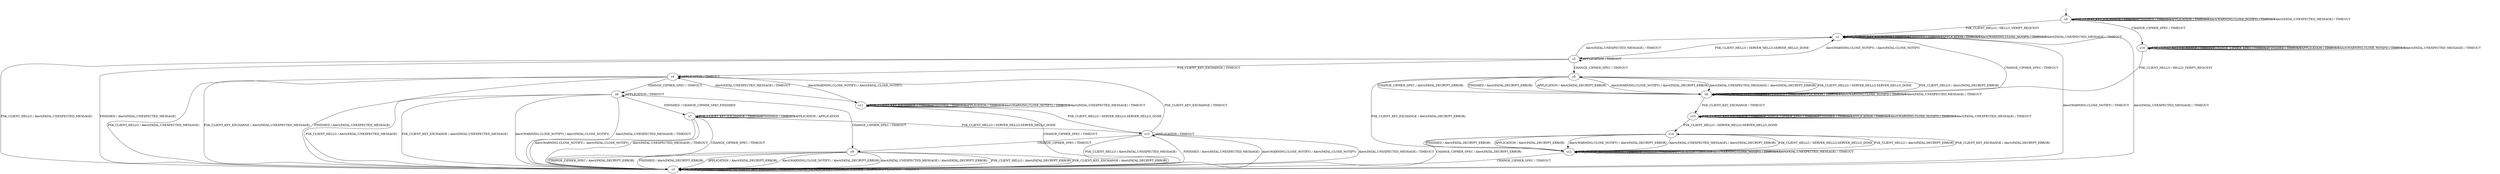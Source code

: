 digraph h4 {
s0 [label="s0"];
s1 [label="s1"];
s2 [label="s2"];
s3 [label="s3"];
s4 [label="s4"];
s5 [label="s5"];
s6 [label="s6"];
s7 [label="s7"];
s8 [label="s8"];
s9 [label="s9"];
s10 [label="s10"];
s11 [label="s11"];
s12 [label="s12"];
s13 [label="s13"];
s14 [label="s14"];
s15 [label="s15"];
s0 -> s1 [label="PSK_CLIENT_HELLO / HELLO_VERIFY_REQUEST"];
s0 -> s0 [label="PSK_CLIENT_KEY_EXCHANGE / TIMEOUT"];
s0 -> s10 [label="CHANGE_CIPHER_SPEC / TIMEOUT"];
s0 -> s0 [label="FINISHED / TIMEOUT"];
s0 -> s0 [label="APPLICATION / TIMEOUT"];
s0 -> s0 [label="Alert(WARNING,CLOSE_NOTIFY) / TIMEOUT"];
s0 -> s0 [label="Alert(FATAL,UNEXPECTED_MESSAGE) / TIMEOUT"];
s1 -> s2 [label="PSK_CLIENT_HELLO / SERVER_HELLO,SERVER_HELLO_DONE"];
s1 -> s1 [label="PSK_CLIENT_KEY_EXCHANGE / TIMEOUT"];
s1 -> s8 [label="CHANGE_CIPHER_SPEC / TIMEOUT"];
s1 -> s1 [label="FINISHED / TIMEOUT"];
s1 -> s1 [label="APPLICATION / TIMEOUT"];
s1 -> s1 [label="Alert(WARNING,CLOSE_NOTIFY) / TIMEOUT"];
s1 -> s1 [label="Alert(FATAL,UNEXPECTED_MESSAGE) / TIMEOUT"];
s2 -> s3 [label="PSK_CLIENT_HELLO / Alert(FATAL,UNEXPECTED_MESSAGE)"];
s2 -> s4 [label="PSK_CLIENT_KEY_EXCHANGE / TIMEOUT"];
s2 -> s5 [label="CHANGE_CIPHER_SPEC / TIMEOUT"];
s2 -> s3 [label="FINISHED / Alert(FATAL,UNEXPECTED_MESSAGE)"];
s2 -> s2 [label="APPLICATION / TIMEOUT"];
s2 -> s1 [label="Alert(WARNING,CLOSE_NOTIFY) / Alert(FATAL,CLOSE_NOTIFY)"];
s2 -> s1 [label="Alert(FATAL,UNEXPECTED_MESSAGE) / TIMEOUT"];
s3 -> s3 [label="PSK_CLIENT_HELLO / TIMEOUT"];
s3 -> s3 [label="PSK_CLIENT_KEY_EXCHANGE / TIMEOUT"];
s3 -> s3 [label="CHANGE_CIPHER_SPEC / TIMEOUT"];
s3 -> s3 [label="FINISHED / TIMEOUT"];
s3 -> s3 [label="APPLICATION / TIMEOUT"];
s3 -> s1 [label="Alert(WARNING,CLOSE_NOTIFY) / TIMEOUT"];
s3 -> s1 [label="Alert(FATAL,UNEXPECTED_MESSAGE) / TIMEOUT"];
s4 -> s3 [label="PSK_CLIENT_HELLO / Alert(FATAL,UNEXPECTED_MESSAGE)"];
s4 -> s3 [label="PSK_CLIENT_KEY_EXCHANGE / Alert(FATAL,UNEXPECTED_MESSAGE)"];
s4 -> s6 [label="CHANGE_CIPHER_SPEC / TIMEOUT"];
s4 -> s3 [label="FINISHED / Alert(FATAL,UNEXPECTED_MESSAGE)"];
s4 -> s4 [label="APPLICATION / TIMEOUT"];
s4 -> s11 [label="Alert(WARNING,CLOSE_NOTIFY) / Alert(FATAL,CLOSE_NOTIFY)"];
s4 -> s11 [label="Alert(FATAL,UNEXPECTED_MESSAGE) / TIMEOUT"];
s5 -> s8 [label="PSK_CLIENT_HELLO / Alert(FATAL,DECRYPT_ERROR)"];
s5 -> s12 [label="PSK_CLIENT_KEY_EXCHANGE / Alert(FATAL,DECRYPT_ERROR)"];
s5 -> s8 [label="CHANGE_CIPHER_SPEC / Alert(FATAL,DECRYPT_ERROR)"];
s5 -> s8 [label="FINISHED / Alert(FATAL,DECRYPT_ERROR)"];
s5 -> s8 [label="APPLICATION / Alert(FATAL,DECRYPT_ERROR)"];
s5 -> s8 [label="Alert(WARNING,CLOSE_NOTIFY) / Alert(FATAL,DECRYPT_ERROR)"];
s5 -> s8 [label="Alert(FATAL,UNEXPECTED_MESSAGE) / Alert(FATAL,DECRYPT_ERROR)"];
s6 -> s3 [label="PSK_CLIENT_HELLO / Alert(FATAL,UNEXPECTED_MESSAGE)"];
s6 -> s3 [label="PSK_CLIENT_KEY_EXCHANGE / Alert(FATAL,UNEXPECTED_MESSAGE)"];
s6 -> s9 [label="CHANGE_CIPHER_SPEC / TIMEOUT"];
s6 -> s7 [label="FINISHED / CHANGE_CIPHER_SPEC,FINISHED"];
s6 -> s6 [label="APPLICATION / TIMEOUT"];
s6 -> s3 [label="Alert(WARNING,CLOSE_NOTIFY) / Alert(FATAL,CLOSE_NOTIFY)"];
s6 -> s3 [label="Alert(FATAL,UNEXPECTED_MESSAGE) / TIMEOUT"];
s7 -> s13 [label="PSK_CLIENT_HELLO / SERVER_HELLO,SERVER_HELLO_DONE"];
s7 -> s7 [label="PSK_CLIENT_KEY_EXCHANGE / TIMEOUT"];
s7 -> s3 [label="CHANGE_CIPHER_SPEC / TIMEOUT"];
s7 -> s7 [label="FINISHED / TIMEOUT"];
s7 -> s7 [label="APPLICATION / APPLICATION"];
s7 -> s3 [label="Alert(WARNING,CLOSE_NOTIFY) / Alert(FATAL,CLOSE_NOTIFY)"];
s7 -> s3 [label="Alert(FATAL,UNEXPECTED_MESSAGE) / TIMEOUT"];
s8 -> s5 [label="PSK_CLIENT_HELLO / SERVER_HELLO,SERVER_HELLO_DONE"];
s8 -> s15 [label="PSK_CLIENT_KEY_EXCHANGE / TIMEOUT"];
s8 -> s8 [label="CHANGE_CIPHER_SPEC / TIMEOUT"];
s8 -> s8 [label="FINISHED / TIMEOUT"];
s8 -> s8 [label="APPLICATION / TIMEOUT"];
s8 -> s8 [label="Alert(WARNING,CLOSE_NOTIFY) / TIMEOUT"];
s8 -> s8 [label="Alert(FATAL,UNEXPECTED_MESSAGE) / TIMEOUT"];
s9 -> s3 [label="PSK_CLIENT_HELLO / Alert(FATAL,DECRYPT_ERROR)"];
s9 -> s3 [label="PSK_CLIENT_KEY_EXCHANGE / Alert(FATAL,DECRYPT_ERROR)"];
s9 -> s3 [label="CHANGE_CIPHER_SPEC / Alert(FATAL,DECRYPT_ERROR)"];
s9 -> s3 [label="FINISHED / Alert(FATAL,DECRYPT_ERROR)"];
s9 -> s3 [label="APPLICATION / Alert(FATAL,DECRYPT_ERROR)"];
s9 -> s3 [label="Alert(WARNING,CLOSE_NOTIFY) / Alert(FATAL,DECRYPT_ERROR)"];
s9 -> s3 [label="Alert(FATAL,UNEXPECTED_MESSAGE) / Alert(FATAL,DECRYPT_ERROR)"];
s10 -> s8 [label="PSK_CLIENT_HELLO / HELLO_VERIFY_REQUEST"];
s10 -> s10 [label="PSK_CLIENT_KEY_EXCHANGE / TIMEOUT"];
s10 -> s10 [label="CHANGE_CIPHER_SPEC / TIMEOUT"];
s10 -> s10 [label="FINISHED / TIMEOUT"];
s10 -> s10 [label="APPLICATION / TIMEOUT"];
s10 -> s10 [label="Alert(WARNING,CLOSE_NOTIFY) / TIMEOUT"];
s10 -> s10 [label="Alert(FATAL,UNEXPECTED_MESSAGE) / TIMEOUT"];
s11 -> s13 [label="PSK_CLIENT_HELLO / SERVER_HELLO,SERVER_HELLO_DONE"];
s11 -> s11 [label="PSK_CLIENT_KEY_EXCHANGE / TIMEOUT"];
s11 -> s3 [label="CHANGE_CIPHER_SPEC / TIMEOUT"];
s11 -> s11 [label="FINISHED / TIMEOUT"];
s11 -> s11 [label="APPLICATION / TIMEOUT"];
s11 -> s11 [label="Alert(WARNING,CLOSE_NOTIFY) / TIMEOUT"];
s11 -> s11 [label="Alert(FATAL,UNEXPECTED_MESSAGE) / TIMEOUT"];
s12 -> s14 [label="PSK_CLIENT_HELLO / SERVER_HELLO,SERVER_HELLO_DONE"];
s12 -> s12 [label="PSK_CLIENT_KEY_EXCHANGE / TIMEOUT"];
s12 -> s3 [label="CHANGE_CIPHER_SPEC / TIMEOUT"];
s12 -> s12 [label="FINISHED / TIMEOUT"];
s12 -> s12 [label="APPLICATION / TIMEOUT"];
s12 -> s12 [label="Alert(WARNING,CLOSE_NOTIFY) / TIMEOUT"];
s12 -> s12 [label="Alert(FATAL,UNEXPECTED_MESSAGE) / TIMEOUT"];
s13 -> s3 [label="PSK_CLIENT_HELLO / Alert(FATAL,UNEXPECTED_MESSAGE)"];
s13 -> s4 [label="PSK_CLIENT_KEY_EXCHANGE / TIMEOUT"];
s13 -> s9 [label="CHANGE_CIPHER_SPEC / TIMEOUT"];
s13 -> s3 [label="FINISHED / Alert(FATAL,UNEXPECTED_MESSAGE)"];
s13 -> s13 [label="APPLICATION / TIMEOUT"];
s13 -> s3 [label="Alert(WARNING,CLOSE_NOTIFY) / Alert(FATAL,CLOSE_NOTIFY)"];
s13 -> s3 [label="Alert(FATAL,UNEXPECTED_MESSAGE) / TIMEOUT"];
s14 -> s12 [label="PSK_CLIENT_HELLO / Alert(FATAL,DECRYPT_ERROR)"];
s14 -> s12 [label="PSK_CLIENT_KEY_EXCHANGE / Alert(FATAL,DECRYPT_ERROR)"];
s14 -> s3 [label="CHANGE_CIPHER_SPEC / Alert(FATAL,DECRYPT_ERROR)"];
s14 -> s12 [label="FINISHED / Alert(FATAL,DECRYPT_ERROR)"];
s14 -> s12 [label="APPLICATION / Alert(FATAL,DECRYPT_ERROR)"];
s14 -> s12 [label="Alert(WARNING,CLOSE_NOTIFY) / Alert(FATAL,DECRYPT_ERROR)"];
s14 -> s12 [label="Alert(FATAL,UNEXPECTED_MESSAGE) / Alert(FATAL,DECRYPT_ERROR)"];
s15 -> s14 [label="PSK_CLIENT_HELLO / SERVER_HELLO,SERVER_HELLO_DONE"];
s15 -> s15 [label="PSK_CLIENT_KEY_EXCHANGE / TIMEOUT"];
s15 -> s15 [label="CHANGE_CIPHER_SPEC / TIMEOUT"];
s15 -> s15 [label="FINISHED / TIMEOUT"];
s15 -> s15 [label="APPLICATION / TIMEOUT"];
s15 -> s15 [label="Alert(WARNING,CLOSE_NOTIFY) / TIMEOUT"];
s15 -> s15 [label="Alert(FATAL,UNEXPECTED_MESSAGE) / TIMEOUT"];
__start0 [shape=none, label=""];
__start0 -> s0 [label=""];
}
